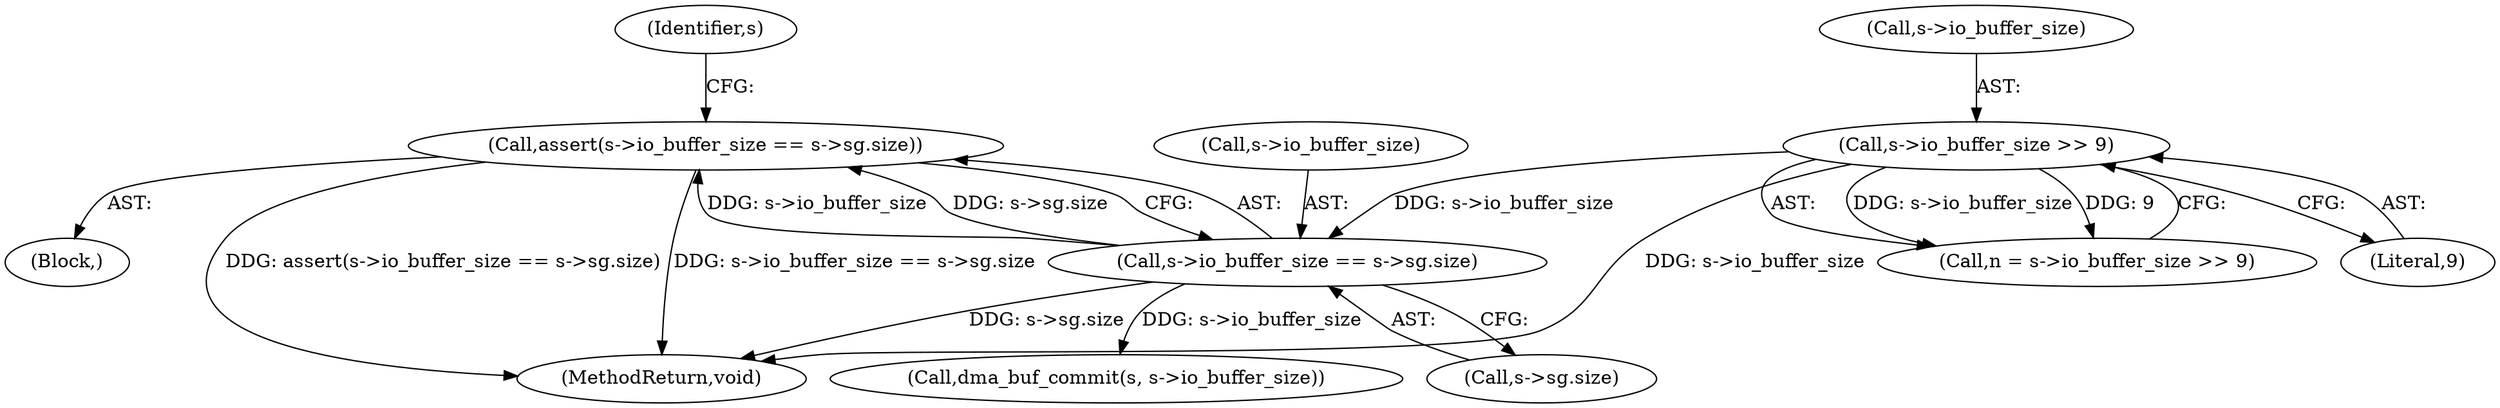 digraph "0_qemu_3251bdcf1c67427d964517053c3d185b46e618e8_0@API" {
"1000192" [label="(Call,assert(s->io_buffer_size == s->sg.size))"];
"1000193" [label="(Call,s->io_buffer_size == s->sg.size)"];
"1000163" [label="(Call,s->io_buffer_size >> 9)"];
"1000161" [label="(Call,n = s->io_buffer_size >> 9)"];
"1000403" [label="(MethodReturn,void)"];
"1000164" [label="(Call,s->io_buffer_size)"];
"1000192" [label="(Call,assert(s->io_buffer_size == s->sg.size))"];
"1000191" [label="(Block,)"];
"1000194" [label="(Call,s->io_buffer_size)"];
"1000193" [label="(Call,s->io_buffer_size == s->sg.size)"];
"1000202" [label="(Call,dma_buf_commit(s, s->io_buffer_size))"];
"1000167" [label="(Literal,9)"];
"1000203" [label="(Identifier,s)"];
"1000197" [label="(Call,s->sg.size)"];
"1000163" [label="(Call,s->io_buffer_size >> 9)"];
"1000192" -> "1000191"  [label="AST: "];
"1000192" -> "1000193"  [label="CFG: "];
"1000193" -> "1000192"  [label="AST: "];
"1000203" -> "1000192"  [label="CFG: "];
"1000192" -> "1000403"  [label="DDG: s->io_buffer_size == s->sg.size"];
"1000192" -> "1000403"  [label="DDG: assert(s->io_buffer_size == s->sg.size)"];
"1000193" -> "1000192"  [label="DDG: s->io_buffer_size"];
"1000193" -> "1000192"  [label="DDG: s->sg.size"];
"1000193" -> "1000197"  [label="CFG: "];
"1000194" -> "1000193"  [label="AST: "];
"1000197" -> "1000193"  [label="AST: "];
"1000193" -> "1000403"  [label="DDG: s->sg.size"];
"1000163" -> "1000193"  [label="DDG: s->io_buffer_size"];
"1000193" -> "1000202"  [label="DDG: s->io_buffer_size"];
"1000163" -> "1000161"  [label="AST: "];
"1000163" -> "1000167"  [label="CFG: "];
"1000164" -> "1000163"  [label="AST: "];
"1000167" -> "1000163"  [label="AST: "];
"1000161" -> "1000163"  [label="CFG: "];
"1000163" -> "1000403"  [label="DDG: s->io_buffer_size"];
"1000163" -> "1000161"  [label="DDG: s->io_buffer_size"];
"1000163" -> "1000161"  [label="DDG: 9"];
}
